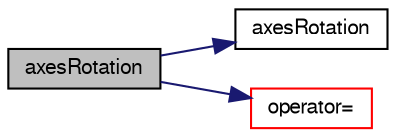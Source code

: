 digraph "axesRotation"
{
  bgcolor="transparent";
  edge [fontname="FreeSans",fontsize="10",labelfontname="FreeSans",labelfontsize="10"];
  node [fontname="FreeSans",fontsize="10",shape=record];
  rankdir="LR";
  Node7 [label="axesRotation",height=0.2,width=0.4,color="black", fillcolor="grey75", style="filled", fontcolor="black"];
  Node7 -> Node8 [color="midnightblue",fontsize="10",style="solid",fontname="FreeSans"];
  Node8 [label="axesRotation",height=0.2,width=0.4,color="black",URL="$a24990.html#a825ea4312a8aff8245d6a406501ed5af",tooltip="Construct null. "];
  Node7 -> Node9 [color="midnightblue",fontsize="10",style="solid",fontname="FreeSans"];
  Node9 [label="operator=",height=0.2,width=0.4,color="red",URL="$a24990.html#adafa7d7ab8619be2da838542945c8c90",tooltip="assign from dictionary "];
}
